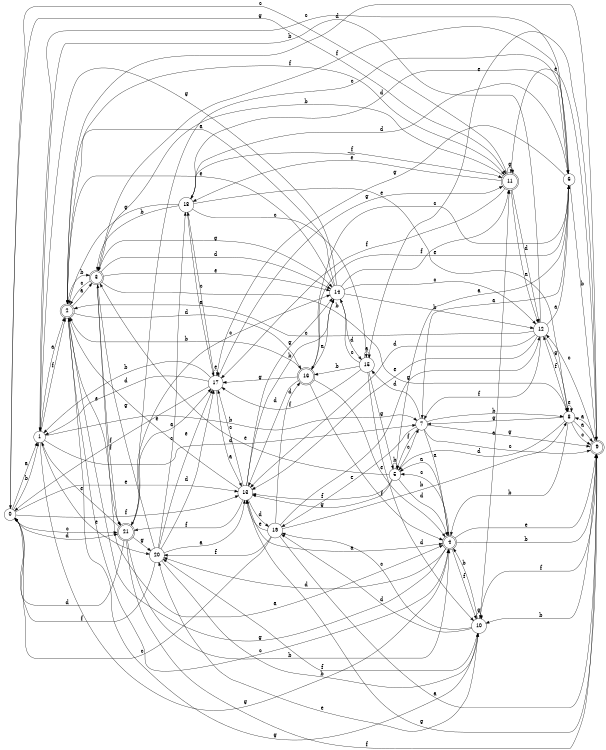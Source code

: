 digraph n18_3 {
__start0 [label="" shape="none"];

rankdir=LR;
size="8,5";

s0 [style="filled", color="black", fillcolor="white" shape="circle", label="0"];
s1 [style="filled", color="black", fillcolor="white" shape="circle", label="1"];
s2 [style="rounded,filled", color="black", fillcolor="white" shape="doublecircle", label="2"];
s3 [style="rounded,filled", color="black", fillcolor="white" shape="doublecircle", label="3"];
s4 [style="rounded,filled", color="black", fillcolor="white" shape="doublecircle", label="4"];
s5 [style="filled", color="black", fillcolor="white" shape="circle", label="5"];
s6 [style="filled", color="black", fillcolor="white" shape="circle", label="6"];
s7 [style="filled", color="black", fillcolor="white" shape="circle", label="7"];
s8 [style="filled", color="black", fillcolor="white" shape="circle", label="8"];
s9 [style="rounded,filled", color="black", fillcolor="white" shape="doublecircle", label="9"];
s10 [style="filled", color="black", fillcolor="white" shape="circle", label="10"];
s11 [style="rounded,filled", color="black", fillcolor="white" shape="doublecircle", label="11"];
s12 [style="filled", color="black", fillcolor="white" shape="circle", label="12"];
s13 [style="filled", color="black", fillcolor="white" shape="circle", label="13"];
s14 [style="filled", color="black", fillcolor="white" shape="circle", label="14"];
s15 [style="filled", color="black", fillcolor="white" shape="circle", label="15"];
s16 [style="rounded,filled", color="black", fillcolor="white" shape="doublecircle", label="16"];
s17 [style="filled", color="black", fillcolor="white" shape="circle", label="17"];
s18 [style="filled", color="black", fillcolor="white" shape="circle", label="18"];
s19 [style="filled", color="black", fillcolor="white" shape="circle", label="19"];
s20 [style="filled", color="black", fillcolor="white" shape="circle", label="20"];
s21 [style="rounded,filled", color="black", fillcolor="white" shape="doublecircle", label="21"];
s0 -> s1 [label="a"];
s0 -> s1 [label="b"];
s0 -> s21 [label="c"];
s0 -> s21 [label="d"];
s0 -> s13 [label="e"];
s0 -> s13 [label="f"];
s0 -> s11 [label="g"];
s1 -> s2 [label="a"];
s1 -> s7 [label="b"];
s1 -> s6 [label="c"];
s1 -> s7 [label="d"];
s1 -> s20 [label="e"];
s1 -> s2 [label="f"];
s1 -> s4 [label="g"];
s2 -> s3 [label="a"];
s2 -> s3 [label="b"];
s2 -> s4 [label="c"];
s2 -> s16 [label="d"];
s2 -> s21 [label="e"];
s2 -> s11 [label="f"];
s2 -> s10 [label="g"];
s3 -> s4 [label="a"];
s3 -> s8 [label="b"];
s3 -> s2 [label="c"];
s3 -> s14 [label="d"];
s3 -> s14 [label="e"];
s3 -> s21 [label="f"];
s3 -> s14 [label="g"];
s4 -> s5 [label="a"];
s4 -> s9 [label="b"];
s4 -> s5 [label="c"];
s4 -> s20 [label="d"];
s4 -> s9 [label="e"];
s4 -> s10 [label="f"];
s4 -> s2 [label="g"];
s5 -> s6 [label="a"];
s5 -> s5 [label="b"];
s5 -> s7 [label="c"];
s5 -> s4 [label="d"];
s5 -> s3 [label="e"];
s5 -> s13 [label="f"];
s5 -> s13 [label="g"];
s6 -> s7 [label="a"];
s6 -> s9 [label="b"];
s6 -> s21 [label="c"];
s6 -> s18 [label="d"];
s6 -> s16 [label="e"];
s6 -> s3 [label="f"];
s6 -> s17 [label="g"];
s7 -> s4 [label="a"];
s7 -> s8 [label="b"];
s7 -> s9 [label="c"];
s7 -> s15 [label="d"];
s7 -> s19 [label="e"];
s7 -> s5 [label="f"];
s7 -> s9 [label="g"];
s8 -> s9 [label="a"];
s8 -> s4 [label="b"];
s8 -> s9 [label="c"];
s8 -> s5 [label="d"];
s8 -> s8 [label="e"];
s8 -> s12 [label="f"];
s8 -> s7 [label="g"];
s9 -> s8 [label="a"];
s9 -> s10 [label="b"];
s9 -> s12 [label="c"];
s9 -> s2 [label="d"];
s9 -> s11 [label="e"];
s9 -> s10 [label="f"];
s9 -> s13 [label="g"];
s10 -> s11 [label="a"];
s10 -> s4 [label="b"];
s10 -> s19 [label="c"];
s10 -> s19 [label="d"];
s10 -> s20 [label="e"];
s10 -> s20 [label="f"];
s10 -> s10 [label="g"];
s11 -> s12 [label="a"];
s11 -> s3 [label="b"];
s11 -> s0 [label="c"];
s11 -> s12 [label="d"];
s11 -> s18 [label="e"];
s11 -> s17 [label="f"];
s11 -> s11 [label="g"];
s12 -> s6 [label="a"];
s12 -> s1 [label="b"];
s12 -> s2 [label="c"];
s12 -> s13 [label="d"];
s12 -> s13 [label="e"];
s12 -> s7 [label="f"];
s12 -> s8 [label="g"];
s13 -> s4 [label="a"];
s13 -> s14 [label="b"];
s13 -> s17 [label="c"];
s13 -> s19 [label="d"];
s13 -> s2 [label="e"];
s13 -> s21 [label="f"];
s13 -> s14 [label="g"];
s14 -> s2 [label="a"];
s14 -> s12 [label="b"];
s14 -> s12 [label="c"];
s14 -> s15 [label="d"];
s14 -> s2 [label="e"];
s14 -> s11 [label="f"];
s14 -> s1 [label="g"];
s15 -> s15 [label="a"];
s15 -> s16 [label="b"];
s15 -> s14 [label="c"];
s15 -> s10 [label="d"];
s15 -> s9 [label="e"];
s15 -> s17 [label="f"];
s15 -> s5 [label="g"];
s16 -> s14 [label="a"];
s16 -> s2 [label="b"];
s16 -> s6 [label="c"];
s16 -> s13 [label="d"];
s16 -> s4 [label="e"];
s16 -> s4 [label="f"];
s16 -> s17 [label="g"];
s17 -> s13 [label="a"];
s17 -> s1 [label="b"];
s17 -> s18 [label="c"];
s17 -> s1 [label="d"];
s17 -> s17 [label="e"];
s17 -> s0 [label="f"];
s17 -> s11 [label="g"];
s18 -> s17 [label="a"];
s18 -> s3 [label="b"];
s18 -> s15 [label="c"];
s18 -> s6 [label="d"];
s18 -> s8 [label="e"];
s18 -> s11 [label="f"];
s18 -> s2 [label="g"];
s19 -> s9 [label="a"];
s19 -> s8 [label="b"];
s19 -> s0 [label="c"];
s19 -> s16 [label="d"];
s19 -> s13 [label="e"];
s19 -> s20 [label="f"];
s19 -> s12 [label="g"];
s20 -> s13 [label="a"];
s20 -> s10 [label="b"];
s20 -> s18 [label="c"];
s20 -> s17 [label="d"];
s20 -> s17 [label="e"];
s20 -> s0 [label="f"];
s20 -> s3 [label="g"];
s21 -> s17 [label="a"];
s21 -> s4 [label="b"];
s21 -> s14 [label="c"];
s21 -> s0 [label="d"];
s21 -> s1 [label="e"];
s21 -> s9 [label="f"];
s21 -> s20 [label="g"];

}